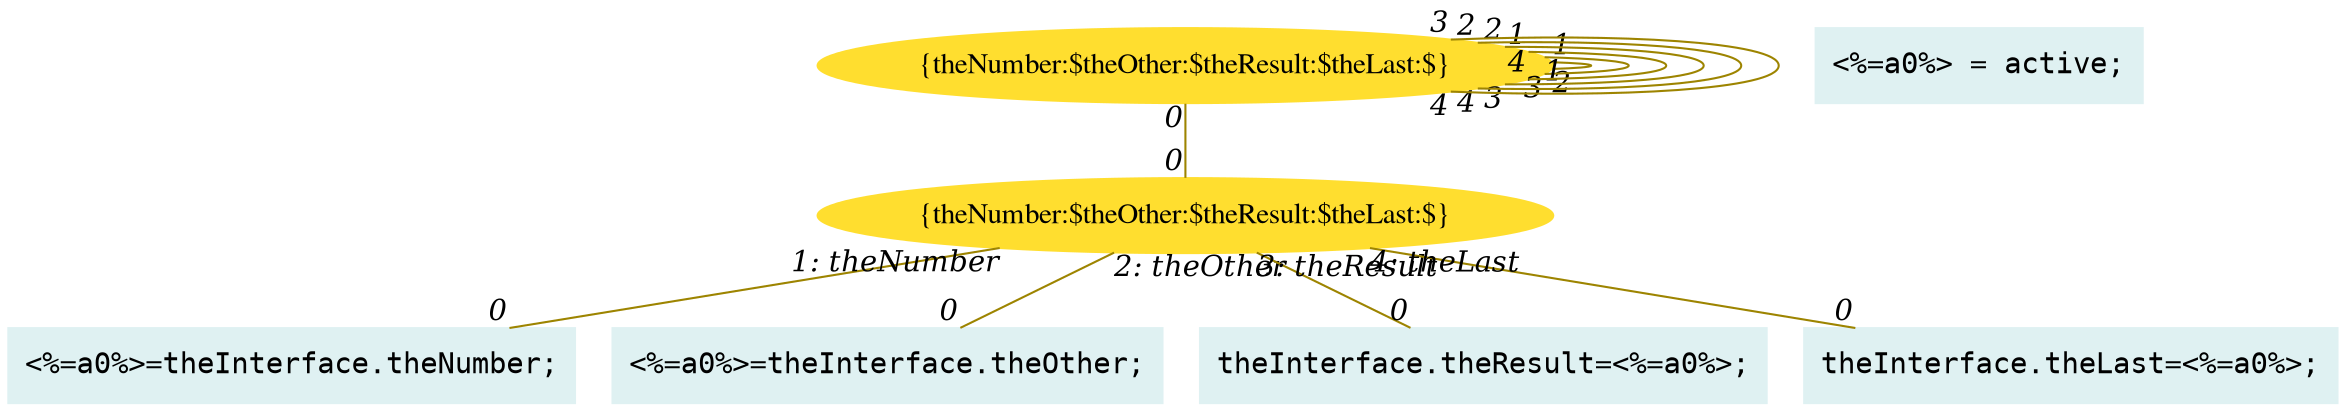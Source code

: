 digraph g{node_6529 [shape="box", style="filled", color="#dff1f2", fontname="Courier", label="<%=a0%>=theInterface.theNumber;
" ]
node_6531 [shape="box", style="filled", color="#dff1f2", fontname="Courier", label="<%=a0%>=theInterface.theOther;
" ]
node_6533 [shape="box", style="filled", color="#dff1f2", fontname="Courier", label="theInterface.theResult=<%=a0%>;
" ]
node_6535 [shape="box", style="filled", color="#dff1f2", fontname="Courier", label="theInterface.theLast=<%=a0%>;
" ]
node_6537 [shape="ellipse", style="filled", color="#ffde2f", fontname="Times", label="{theNumber:$theOther:$theResult:$theLast:$}" ]
node_6549 [shape="ellipse", style="filled", color="#ffde2f", fontname="Times", label="{theNumber:$theOther:$theResult:$theLast:$}" ]
node_6561 [shape="box", style="filled", color="#dff1f2", fontname="Courier", label="<%=a0%> = active;
" ]
node_6537 -> node_6529 [dir=none, arrowHead=none, fontname="Times-Italic", arrowsize=1, color="#9d8400", label="",  headlabel="0", taillabel="1: theNumber" ]
node_6537 -> node_6531 [dir=none, arrowHead=none, fontname="Times-Italic", arrowsize=1, color="#9d8400", label="",  headlabel="0", taillabel="2: theOther" ]
node_6537 -> node_6533 [dir=none, arrowHead=none, fontname="Times-Italic", arrowsize=1, color="#9d8400", label="",  headlabel="0", taillabel="3: theResult" ]
node_6537 -> node_6535 [dir=none, arrowHead=none, fontname="Times-Italic", arrowsize=1, color="#9d8400", label="",  headlabel="0", taillabel="4: theLast" ]
node_6549 -> node_6537 [dir=none, arrowHead=none, fontname="Times-Italic", arrowsize=1, color="#9d8400", label="",  headlabel="0", taillabel="0" ]
node_6549 -> node_6549 [dir=none, arrowHead=none, fontname="Times-Italic", arrowsize=1, color="#9d8400", label="",  headlabel="2", taillabel="1" ]
node_6549 -> node_6549 [dir=none, arrowHead=none, fontname="Times-Italic", arrowsize=1, color="#9d8400", label="",  headlabel="3", taillabel="1" ]
node_6549 -> node_6549 [dir=none, arrowHead=none, fontname="Times-Italic", arrowsize=1, color="#9d8400", label="",  headlabel="4", taillabel="1" ]
node_6549 -> node_6549 [dir=none, arrowHead=none, fontname="Times-Italic", arrowsize=1, color="#9d8400", label="",  headlabel="3", taillabel="2" ]
node_6549 -> node_6549 [dir=none, arrowHead=none, fontname="Times-Italic", arrowsize=1, color="#9d8400", label="",  headlabel="4", taillabel="2" ]
node_6549 -> node_6549 [dir=none, arrowHead=none, fontname="Times-Italic", arrowsize=1, color="#9d8400", label="",  headlabel="4", taillabel="3" ]
}